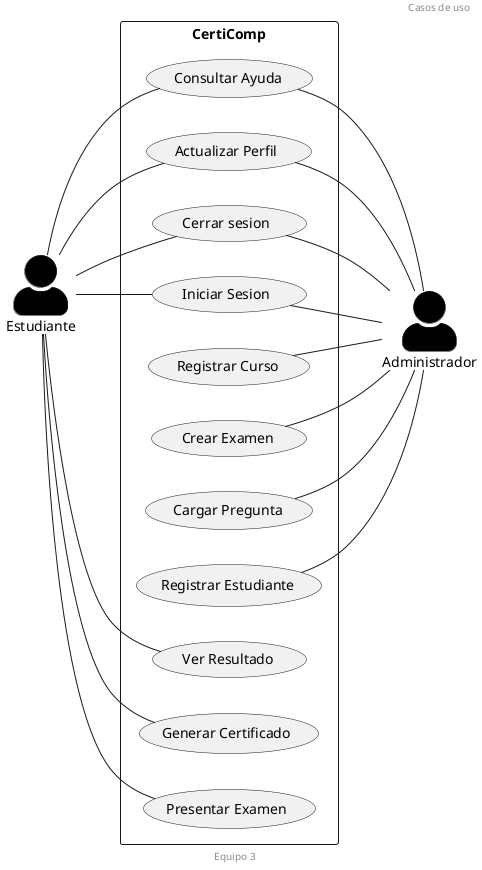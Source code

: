 @startuml Casos de Uso

left to right direction
skinparam actorStyle awesome
skinparam ActorBackgroundColor black

header Casos de uso
footer Equipo 3

rectangle CertiComp{

  usecase " Ver Resultado" as UC6
  usecase " Iniciar Sesion " as UC1 
  usecase " Registrar Estudiante" as UC2
  usecase " Registrar Curso" as UC3
  usecase "Generar Certificado" as UC4  
  
  usecase "Presentar Examen" as UC13
  
  usecase " Crear Examen" as UC7
  usecase " Cargar Pregunta" as UC12
  usecase " Consultar Ayuda" as UC8
  usecase " Cerrar sesion " as UC9
  usecase " Actualizar Perfil " as UC10
  
  

  
}
'usecase "Iniciar Examen " as UC11
'usecase " Presentar Examen" as UC5


Administrador -up- UC2
Administrador -up- UC12
Administrador -up- UC7
Administrador -up- UC3

Estudiante -- UC13
Estudiante-- UC6
Estudiante-- UC4
 

Administrador -up- UC1
Estudiante -- UC1

Administrador -up- UC9
Estudiante-- UC9


Administrador -up-  UC10
Estudiante -- UC10

Administrador -up- UC8
Estudiante -- UC8


@enduml
